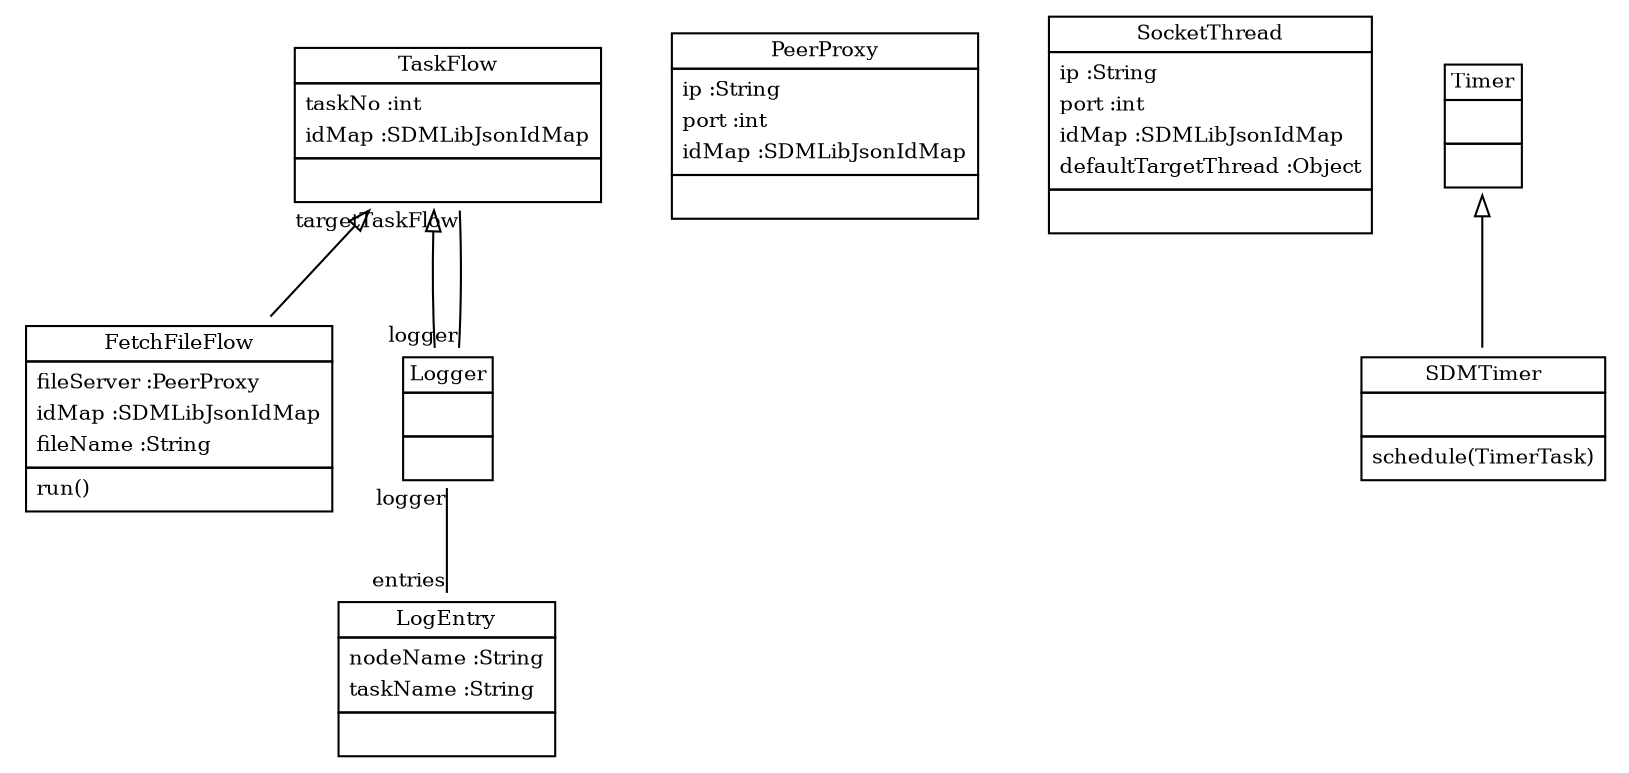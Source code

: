 
 digraph ClassDiagram {
    node [shape = none, fontsize = 10]; 
    edge [fontsize = 10];
    
    
    _TaskFlow [label=<<table border='0' cellborder='1' cellspacing='0'> <tr> <td HREF="../swtsrc/org/sdmlib/model/taskflows/TaskFlow.java">TaskFlow</td> </tr> <tr><td><table border='0' cellborder='0' cellspacing='0'> <tr><td align='left'>taskNo :int</td></tr> <tr><td align='left'>idMap :SDMLibJsonIdMap</td></tr>  </table></td></tr> <tr><td><table border='0' cellborder='0' cellspacing='0'> <tr><td> </td></tr> </table></td></tr> </table>>];
    _PeerProxy [label=<<table border='0' cellborder='1' cellspacing='0'> <tr> <td HREF="../swtsrc/org/sdmlib/model/taskflows/PeerProxy.java">PeerProxy</td> </tr> <tr><td><table border='0' cellborder='0' cellspacing='0'> <tr><td align='left'>ip :String</td></tr> <tr><td align='left'>port :int</td></tr> <tr><td align='left'>idMap :SDMLibJsonIdMap</td></tr>  </table></td></tr> <tr><td><table border='0' cellborder='0' cellspacing='0'> <tr><td> </td></tr> </table></td></tr> </table>>];
    _SocketThread [label=<<table border='0' cellborder='1' cellspacing='0'> <tr> <td HREF="../swtsrc/org/sdmlib/model/taskflows/SocketThread.java">SocketThread</td> </tr> <tr><td><table border='0' cellborder='0' cellspacing='0'> <tr><td align='left'>ip :String</td></tr> <tr><td align='left'>port :int</td></tr> <tr><td align='left'>idMap :SDMLibJsonIdMap</td></tr> <tr><td align='left'>defaultTargetThread :Object</td></tr>  </table></td></tr> <tr><td><table border='0' cellborder='0' cellspacing='0'> <tr><td> </td></tr> </table></td></tr> </table>>];
    _FetchFileFlow [label=<<table border='0' cellborder='1' cellspacing='0'> <tr> <td HREF="../swtsrc/org/sdmlib/model/taskflows/FetchFileFlow.java">FetchFileFlow</td> </tr> <tr><td><table border='0' cellborder='0' cellspacing='0'> <tr><td align='left'>fileServer :PeerProxy</td></tr> <tr><td align='left'>idMap :SDMLibJsonIdMap</td></tr> <tr><td align='left'>fileName :String</td></tr>  </table></td></tr> <tr><td><table border='0' cellborder='0' cellspacing='0'> <tr><td align='left'>run()</td></tr>  </table></td></tr> </table>>];
    _Logger [label=<<table border='0' cellborder='1' cellspacing='0'> <tr> <td HREF="../swtsrc/org/sdmlib/model/taskflows/Logger.java">Logger</td> </tr> <tr><td><table border='0' cellborder='0' cellspacing='0'> <tr><td> </td></tr> </table></td></tr> <tr><td><table border='0' cellborder='0' cellspacing='0'> <tr><td> </td></tr> </table></td></tr> </table>>];
    _LogEntry [label=<<table border='0' cellborder='1' cellspacing='0'> <tr> <td HREF="../swtsrc/org/sdmlib/model/taskflows/LogEntry.java">LogEntry</td> </tr> <tr><td><table border='0' cellborder='0' cellspacing='0'> <tr><td align='left'>nodeName :String</td></tr> <tr><td align='left'>taskName :String</td></tr>  </table></td></tr> <tr><td><table border='0' cellborder='0' cellspacing='0'> <tr><td> </td></tr> </table></td></tr> </table>>];
    _Timer [label=<<table border='0' cellborder='1' cellspacing='0'> <tr> <td HREF="../swtsrc/java/util/Timer.java">Timer</td> </tr> <tr><td><table border='0' cellborder='0' cellspacing='0'> <tr><td> </td></tr> </table></td></tr> <tr><td><table border='0' cellborder='0' cellspacing='0'> <tr><td> </td></tr> </table></td></tr> </table>>];
    _SDMTimer [label=<<table border='0' cellborder='1' cellspacing='0'> <tr> <td HREF="../swtsrc/org/sdmlib/model/taskflows/SDMTimer.java">SDMTimer</td> </tr> <tr><td><table border='0' cellborder='0' cellspacing='0'> <tr><td> </td></tr> </table></td></tr> <tr><td><table border='0' cellborder='0' cellspacing='0'> <tr><td align='left'>schedule(TimerTask)</td></tr>  </table></td></tr> </table>>];
    
    
    
    _TaskFlow ->  _FetchFileFlow [dir = "back" arrowtail = "empty"];
    _TaskFlow ->  _Logger [dir = "back" arrowtail = "empty"];
    _Timer ->  _SDMTimer [dir = "back" arrowtail = "empty"];
    _Logger -> _TaskFlow [headlabel = "targetTaskFlow" taillabel = "logger" arrowhead = "none" ];
    _Logger -> _LogEntry [headlabel = "entries" taillabel = "logger" arrowhead = "none" ];
}
